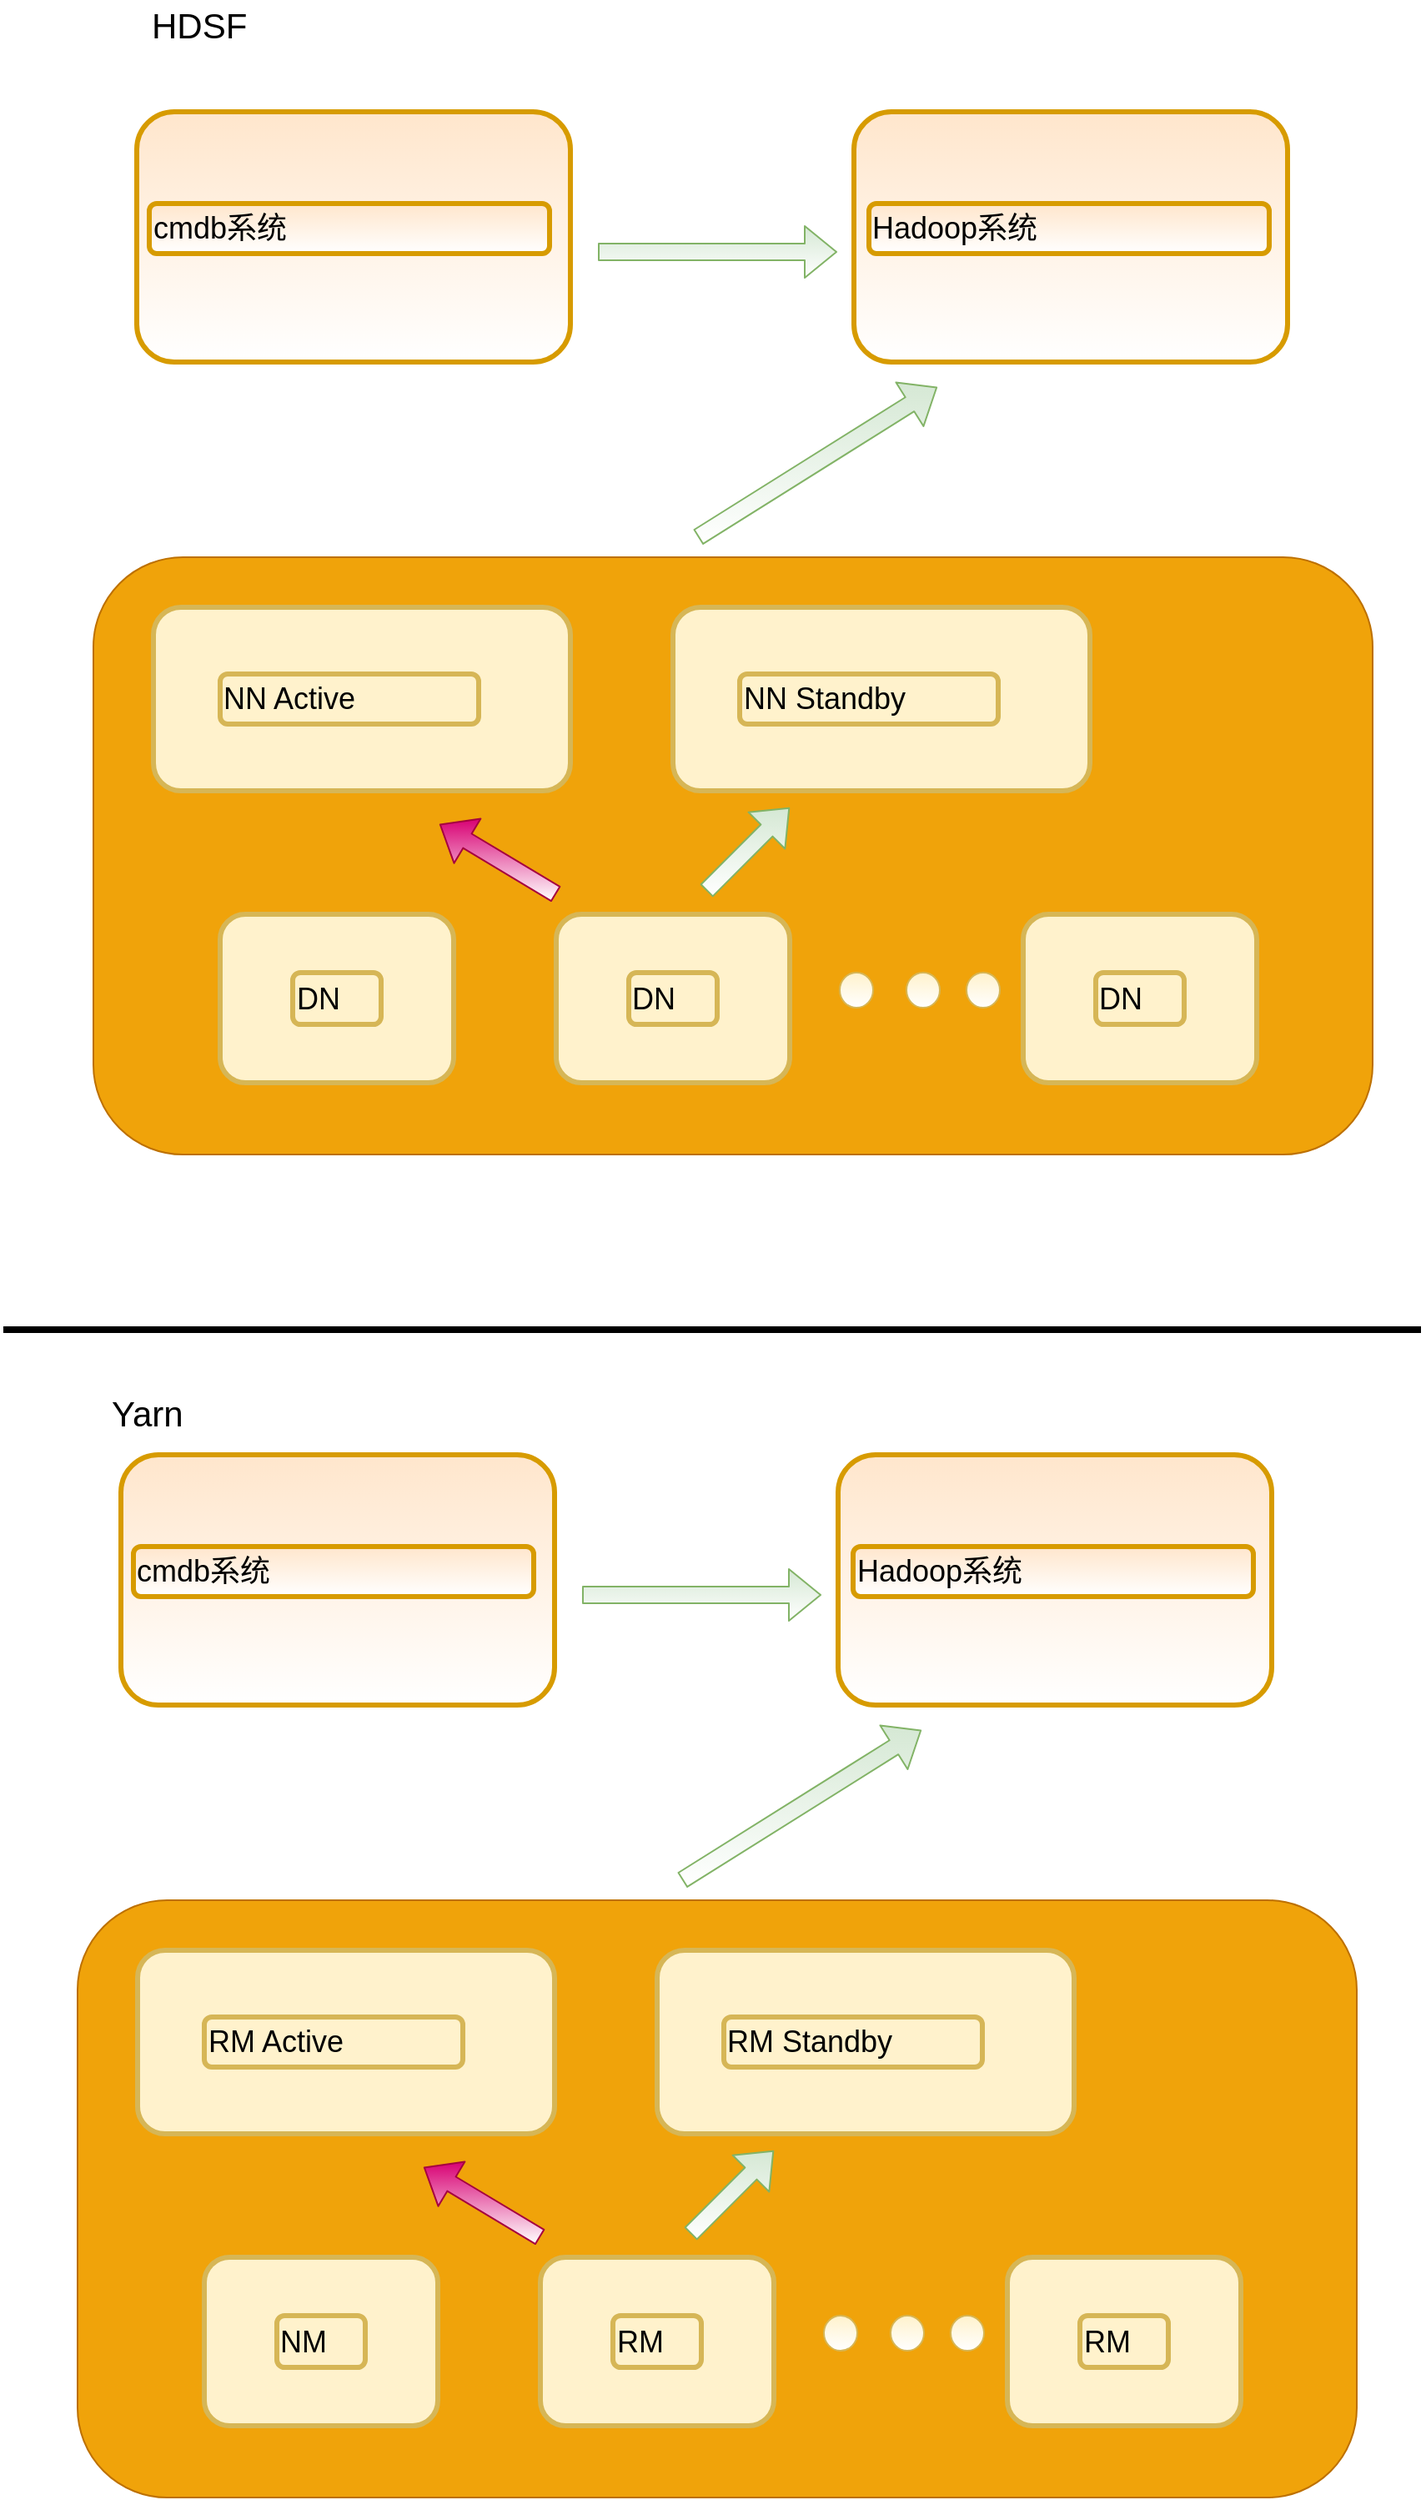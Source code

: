 <mxfile version="12.1.7" type="device" pages="1"><diagram id="3AEN6xQZywsoEJVc4Nco" name="第 1 页"><mxGraphModel dx="2669" dy="1042" grid="1" gridSize="10" guides="1" tooltips="1" connect="1" arrows="1" fold="1" page="1" pageScale="1" pageWidth="827" pageHeight="1169" math="0" shadow="0"><root><mxCell id="0"/><mxCell id="1" parent="0"/><mxCell id="sg1MTAga-Q_66FKi8WmS-4" value="&lt;br&gt;&lt;div&gt;&lt;/div&gt;" style="rounded=1;whiteSpace=wrap;html=1;strokeWidth=3;align=left;fillColor=#ffe6cc;strokeColor=#d79b00;gradientColor=#ffffff;" vertex="1" parent="1"><mxGeometry x="60" y="145" width="260" height="150" as="geometry"/></mxCell><mxCell id="sg1MTAga-Q_66FKi8WmS-22" value="" style="rounded=1;whiteSpace=wrap;html=1;fillColor=#f0a30a;strokeColor=#BD7000;fontColor=#ffffff;" vertex="1" parent="1"><mxGeometry x="34" y="412" width="767" height="358" as="geometry"/></mxCell><mxCell id="sg1MTAga-Q_66FKi8WmS-1" value="&lt;br&gt;&lt;div&gt;&lt;/div&gt;" style="rounded=1;whiteSpace=wrap;html=1;strokeWidth=3;align=left;fillColor=#ffe6cc;strokeColor=#d79b00;gradientColor=#ffffff;" vertex="1" parent="1"><mxGeometry x="490" y="145" width="260" height="150" as="geometry"/></mxCell><mxCell id="sg1MTAga-Q_66FKi8WmS-3" value="&lt;font style=&quot;font-size: 18px&quot;&gt;cmdb系统&lt;/font&gt;&lt;br&gt;&lt;div&gt;&lt;/div&gt;" style="rounded=1;whiteSpace=wrap;html=1;strokeWidth=3;align=left;fillColor=#ffe6cc;strokeColor=#d79b00;gradientColor=#ffffff;" vertex="1" parent="1"><mxGeometry x="67.5" y="200" width="240" height="30" as="geometry"/></mxCell><mxCell id="sg1MTAga-Q_66FKi8WmS-5" value="&lt;font style=&quot;font-size: 18px&quot;&gt;Hadoop系统&lt;/font&gt;&lt;br&gt;&lt;div&gt;&lt;/div&gt;" style="rounded=1;whiteSpace=wrap;html=1;strokeWidth=3;align=left;fillColor=#ffe6cc;strokeColor=#d79b00;gradientColor=#ffffff;" vertex="1" parent="1"><mxGeometry x="499" y="200" width="240" height="30" as="geometry"/></mxCell><mxCell id="sg1MTAga-Q_66FKi8WmS-6" value="&lt;br&gt;&lt;div&gt;&lt;/div&gt;" style="rounded=1;whiteSpace=wrap;html=1;strokeWidth=3;align=left;fillColor=#fff2cc;strokeColor=#d6b656;" vertex="1" parent="1"><mxGeometry x="70" y="442" width="250" height="110" as="geometry"/></mxCell><mxCell id="sg1MTAga-Q_66FKi8WmS-7" value="&lt;font style=&quot;font-size: 18px&quot;&gt;NN Active&lt;/font&gt;&lt;br&gt;&lt;div&gt;&lt;/div&gt;" style="rounded=1;whiteSpace=wrap;html=1;strokeWidth=3;align=left;fillColor=#fff2cc;strokeColor=#d6b656;" vertex="1" parent="1"><mxGeometry x="110" y="482" width="155" height="30" as="geometry"/></mxCell><mxCell id="sg1MTAga-Q_66FKi8WmS-8" value="&lt;br&gt;&lt;div&gt;&lt;/div&gt;" style="rounded=1;whiteSpace=wrap;html=1;strokeWidth=3;align=left;fillColor=#fff2cc;strokeColor=#d6b656;" vertex="1" parent="1"><mxGeometry x="110" y="626" width="140" height="101" as="geometry"/></mxCell><mxCell id="sg1MTAga-Q_66FKi8WmS-9" value="&lt;font style=&quot;font-size: 18px&quot;&gt;DN&lt;/font&gt;&lt;br&gt;&lt;div&gt;&lt;/div&gt;" style="rounded=1;whiteSpace=wrap;html=1;strokeWidth=3;align=left;fillColor=#fff2cc;strokeColor=#d6b656;" vertex="1" parent="1"><mxGeometry x="153.5" y="661" width="53" height="31" as="geometry"/></mxCell><mxCell id="sg1MTAga-Q_66FKi8WmS-10" value="&lt;br&gt;&lt;div&gt;&lt;/div&gt;" style="rounded=1;whiteSpace=wrap;html=1;strokeWidth=3;align=left;fillColor=#fff2cc;strokeColor=#d6b656;" vertex="1" parent="1"><mxGeometry x="311.5" y="626" width="140" height="101" as="geometry"/></mxCell><mxCell id="sg1MTAga-Q_66FKi8WmS-11" value="&lt;font style=&quot;font-size: 18px&quot;&gt;DN&lt;/font&gt;&lt;br&gt;&lt;div&gt;&lt;/div&gt;" style="rounded=1;whiteSpace=wrap;html=1;strokeWidth=3;align=left;fillColor=#fff2cc;strokeColor=#d6b656;" vertex="1" parent="1"><mxGeometry x="355" y="661" width="53" height="31" as="geometry"/></mxCell><mxCell id="sg1MTAga-Q_66FKi8WmS-12" value="&lt;br&gt;&lt;div&gt;&lt;/div&gt;" style="rounded=1;whiteSpace=wrap;html=1;strokeWidth=3;align=left;fillColor=#fff2cc;strokeColor=#d6b656;" vertex="1" parent="1"><mxGeometry x="381.5" y="442" width="250" height="110" as="geometry"/></mxCell><mxCell id="sg1MTAga-Q_66FKi8WmS-13" value="&lt;font style=&quot;font-size: 18px&quot;&gt;NN Standby&lt;/font&gt;&lt;br&gt;&lt;div&gt;&lt;/div&gt;" style="rounded=1;whiteSpace=wrap;html=1;strokeWidth=3;align=left;fillColor=#fff2cc;strokeColor=#d6b656;" vertex="1" parent="1"><mxGeometry x="421.5" y="482" width="155" height="30" as="geometry"/></mxCell><mxCell id="sg1MTAga-Q_66FKi8WmS-14" value="&lt;br&gt;&lt;div&gt;&lt;/div&gt;" style="rounded=1;whiteSpace=wrap;html=1;strokeWidth=3;align=left;fillColor=#fff2cc;strokeColor=#d6b656;" vertex="1" parent="1"><mxGeometry x="591.5" y="626" width="140" height="101" as="geometry"/></mxCell><mxCell id="sg1MTAga-Q_66FKi8WmS-15" value="&lt;font style=&quot;font-size: 18px&quot;&gt;DN&lt;/font&gt;&lt;br&gt;&lt;div&gt;&lt;/div&gt;" style="rounded=1;whiteSpace=wrap;html=1;strokeWidth=3;align=left;fillColor=#fff2cc;strokeColor=#d6b656;" vertex="1" parent="1"><mxGeometry x="635" y="661" width="53" height="31" as="geometry"/></mxCell><mxCell id="sg1MTAga-Q_66FKi8WmS-16" value="" style="ellipse;whiteSpace=wrap;html=1;fillColor=#fff2cc;strokeColor=#d6b656;gradientColor=#ffffff;" vertex="1" parent="1"><mxGeometry x="481.5" y="661" width="20" height="21" as="geometry"/></mxCell><mxCell id="sg1MTAga-Q_66FKi8WmS-19" value="" style="ellipse;whiteSpace=wrap;html=1;fillColor=#fff2cc;strokeColor=#d6b656;gradientColor=#ffffff;" vertex="1" parent="1"><mxGeometry x="521.5" y="661" width="20" height="21" as="geometry"/></mxCell><mxCell id="sg1MTAga-Q_66FKi8WmS-20" value="" style="shape=flexArrow;endArrow=classic;html=1;fillColor=#d5e8d4;strokeColor=#82b366;gradientColor=#ffffff;" edge="1" parent="1"><mxGeometry width="50" height="50" relative="1" as="geometry"><mxPoint x="401.5" y="612" as="sourcePoint"/><mxPoint x="451.5" y="562" as="targetPoint"/></mxGeometry></mxCell><mxCell id="sg1MTAga-Q_66FKi8WmS-21" value="" style="shape=flexArrow;endArrow=classic;html=1;fillColor=#d80073;strokeColor=#A50040;gradientColor=#ffffff;" edge="1" parent="1"><mxGeometry width="50" height="50" relative="1" as="geometry"><mxPoint x="311.5" y="614" as="sourcePoint"/><mxPoint x="241.5" y="572" as="targetPoint"/></mxGeometry></mxCell><mxCell id="sg1MTAga-Q_66FKi8WmS-23" value="" style="ellipse;whiteSpace=wrap;html=1;fillColor=#fff2cc;strokeColor=#d6b656;gradientColor=#ffffff;" vertex="1" parent="1"><mxGeometry x="557.5" y="661" width="20" height="21" as="geometry"/></mxCell><mxCell id="sg1MTAga-Q_66FKi8WmS-24" value="" style="shape=flexArrow;endArrow=classic;html=1;fillColor=#d5e8d4;strokeColor=#82b366;gradientColor=#ffffff;" edge="1" parent="1"><mxGeometry width="50" height="50" relative="1" as="geometry"><mxPoint x="396.5" y="400" as="sourcePoint"/><mxPoint x="540" y="310" as="targetPoint"/></mxGeometry></mxCell><mxCell id="sg1MTAga-Q_66FKi8WmS-25" value="" style="shape=flexArrow;endArrow=classic;html=1;fillColor=#d5e8d4;strokeColor=#82b366;gradientColor=#ffffff;" edge="1" parent="1"><mxGeometry width="50" height="50" relative="1" as="geometry"><mxPoint x="336.5" y="229" as="sourcePoint"/><mxPoint x="480" y="229" as="targetPoint"/></mxGeometry></mxCell><mxCell id="sg1MTAga-Q_66FKi8WmS-27" value="&lt;br&gt;&lt;div&gt;&lt;/div&gt;" style="rounded=1;whiteSpace=wrap;html=1;strokeWidth=3;align=left;fillColor=#ffe6cc;strokeColor=#d79b00;gradientColor=#ffffff;" vertex="1" parent="1"><mxGeometry x="50.5" y="950" width="260" height="150" as="geometry"/></mxCell><mxCell id="sg1MTAga-Q_66FKi8WmS-28" value="" style="rounded=1;whiteSpace=wrap;html=1;fillColor=#f0a30a;strokeColor=#BD7000;fontColor=#ffffff;" vertex="1" parent="1"><mxGeometry x="24.5" y="1217" width="767" height="358" as="geometry"/></mxCell><mxCell id="sg1MTAga-Q_66FKi8WmS-29" value="&lt;br&gt;&lt;div&gt;&lt;/div&gt;" style="rounded=1;whiteSpace=wrap;html=1;strokeWidth=3;align=left;fillColor=#ffe6cc;strokeColor=#d79b00;gradientColor=#ffffff;" vertex="1" parent="1"><mxGeometry x="480.5" y="950" width="260" height="150" as="geometry"/></mxCell><mxCell id="sg1MTAga-Q_66FKi8WmS-30" value="&lt;font style=&quot;font-size: 18px&quot;&gt;cmdb系统&lt;/font&gt;&lt;br&gt;&lt;div&gt;&lt;/div&gt;" style="rounded=1;whiteSpace=wrap;html=1;strokeWidth=3;align=left;fillColor=#ffe6cc;strokeColor=#d79b00;gradientColor=#ffffff;" vertex="1" parent="1"><mxGeometry x="58" y="1005" width="240" height="30" as="geometry"/></mxCell><mxCell id="sg1MTAga-Q_66FKi8WmS-31" value="&lt;font style=&quot;font-size: 18px&quot;&gt;Hadoop系统&lt;/font&gt;&lt;br&gt;&lt;div&gt;&lt;/div&gt;" style="rounded=1;whiteSpace=wrap;html=1;strokeWidth=3;align=left;fillColor=#ffe6cc;strokeColor=#d79b00;gradientColor=#ffffff;" vertex="1" parent="1"><mxGeometry x="489.5" y="1005" width="240" height="30" as="geometry"/></mxCell><mxCell id="sg1MTAga-Q_66FKi8WmS-32" value="&lt;br&gt;&lt;div&gt;&lt;/div&gt;" style="rounded=1;whiteSpace=wrap;html=1;strokeWidth=3;align=left;fillColor=#fff2cc;strokeColor=#d6b656;" vertex="1" parent="1"><mxGeometry x="60.5" y="1247" width="250" height="110" as="geometry"/></mxCell><mxCell id="sg1MTAga-Q_66FKi8WmS-33" value="&lt;font style=&quot;font-size: 18px&quot;&gt;RM Active&lt;/font&gt;&lt;br&gt;&lt;div&gt;&lt;/div&gt;" style="rounded=1;whiteSpace=wrap;html=1;strokeWidth=3;align=left;fillColor=#fff2cc;strokeColor=#d6b656;" vertex="1" parent="1"><mxGeometry x="100.5" y="1287" width="155" height="30" as="geometry"/></mxCell><mxCell id="sg1MTAga-Q_66FKi8WmS-34" value="&lt;br&gt;&lt;div&gt;&lt;/div&gt;" style="rounded=1;whiteSpace=wrap;html=1;strokeWidth=3;align=left;fillColor=#fff2cc;strokeColor=#d6b656;" vertex="1" parent="1"><mxGeometry x="100.5" y="1431" width="140" height="101" as="geometry"/></mxCell><mxCell id="sg1MTAga-Q_66FKi8WmS-35" value="&lt;font style=&quot;font-size: 18px&quot;&gt;NM&lt;/font&gt;&lt;br&gt;&lt;div&gt;&lt;/div&gt;" style="rounded=1;whiteSpace=wrap;html=1;strokeWidth=3;align=left;fillColor=#fff2cc;strokeColor=#d6b656;" vertex="1" parent="1"><mxGeometry x="144" y="1466" width="53" height="31" as="geometry"/></mxCell><mxCell id="sg1MTAga-Q_66FKi8WmS-36" value="&lt;br&gt;&lt;div&gt;&lt;/div&gt;" style="rounded=1;whiteSpace=wrap;html=1;strokeWidth=3;align=left;fillColor=#fff2cc;strokeColor=#d6b656;" vertex="1" parent="1"><mxGeometry x="302" y="1431" width="140" height="101" as="geometry"/></mxCell><mxCell id="sg1MTAga-Q_66FKi8WmS-37" value="&lt;font style=&quot;font-size: 18px&quot;&gt;RM&lt;/font&gt;&lt;br&gt;&lt;div&gt;&lt;/div&gt;" style="rounded=1;whiteSpace=wrap;html=1;strokeWidth=3;align=left;fillColor=#fff2cc;strokeColor=#d6b656;" vertex="1" parent="1"><mxGeometry x="345.5" y="1466" width="53" height="31" as="geometry"/></mxCell><mxCell id="sg1MTAga-Q_66FKi8WmS-38" value="&lt;br&gt;&lt;div&gt;&lt;/div&gt;" style="rounded=1;whiteSpace=wrap;html=1;strokeWidth=3;align=left;fillColor=#fff2cc;strokeColor=#d6b656;" vertex="1" parent="1"><mxGeometry x="372" y="1247" width="250" height="110" as="geometry"/></mxCell><mxCell id="sg1MTAga-Q_66FKi8WmS-39" value="&lt;font style=&quot;font-size: 18px&quot;&gt;RM Standby&lt;/font&gt;&lt;br&gt;&lt;div&gt;&lt;/div&gt;" style="rounded=1;whiteSpace=wrap;html=1;strokeWidth=3;align=left;fillColor=#fff2cc;strokeColor=#d6b656;" vertex="1" parent="1"><mxGeometry x="412" y="1287" width="155" height="30" as="geometry"/></mxCell><mxCell id="sg1MTAga-Q_66FKi8WmS-40" value="&lt;br&gt;&lt;div&gt;&lt;/div&gt;" style="rounded=1;whiteSpace=wrap;html=1;strokeWidth=3;align=left;fillColor=#fff2cc;strokeColor=#d6b656;" vertex="1" parent="1"><mxGeometry x="582" y="1431" width="140" height="101" as="geometry"/></mxCell><mxCell id="sg1MTAga-Q_66FKi8WmS-41" value="&lt;font style=&quot;font-size: 18px&quot;&gt;RM&lt;/font&gt;&lt;br&gt;&lt;div&gt;&lt;/div&gt;" style="rounded=1;whiteSpace=wrap;html=1;strokeWidth=3;align=left;fillColor=#fff2cc;strokeColor=#d6b656;" vertex="1" parent="1"><mxGeometry x="625.5" y="1466" width="53" height="31" as="geometry"/></mxCell><mxCell id="sg1MTAga-Q_66FKi8WmS-42" value="" style="ellipse;whiteSpace=wrap;html=1;fillColor=#fff2cc;strokeColor=#d6b656;gradientColor=#ffffff;" vertex="1" parent="1"><mxGeometry x="472" y="1466" width="20" height="21" as="geometry"/></mxCell><mxCell id="sg1MTAga-Q_66FKi8WmS-43" value="" style="ellipse;whiteSpace=wrap;html=1;fillColor=#fff2cc;strokeColor=#d6b656;gradientColor=#ffffff;" vertex="1" parent="1"><mxGeometry x="512" y="1466" width="20" height="21" as="geometry"/></mxCell><mxCell id="sg1MTAga-Q_66FKi8WmS-44" value="" style="shape=flexArrow;endArrow=classic;html=1;fillColor=#d5e8d4;strokeColor=#82b366;gradientColor=#ffffff;" edge="1" parent="1"><mxGeometry width="50" height="50" relative="1" as="geometry"><mxPoint x="392" y="1417.0" as="sourcePoint"/><mxPoint x="442" y="1367.0" as="targetPoint"/></mxGeometry></mxCell><mxCell id="sg1MTAga-Q_66FKi8WmS-45" value="" style="shape=flexArrow;endArrow=classic;html=1;fillColor=#d80073;strokeColor=#A50040;gradientColor=#ffffff;" edge="1" parent="1"><mxGeometry width="50" height="50" relative="1" as="geometry"><mxPoint x="302" y="1419" as="sourcePoint"/><mxPoint x="232" y="1377.0" as="targetPoint"/></mxGeometry></mxCell><mxCell id="sg1MTAga-Q_66FKi8WmS-46" value="" style="ellipse;whiteSpace=wrap;html=1;fillColor=#fff2cc;strokeColor=#d6b656;gradientColor=#ffffff;" vertex="1" parent="1"><mxGeometry x="548" y="1466" width="20" height="21" as="geometry"/></mxCell><mxCell id="sg1MTAga-Q_66FKi8WmS-47" value="" style="shape=flexArrow;endArrow=classic;html=1;fillColor=#d5e8d4;strokeColor=#82b366;gradientColor=#ffffff;" edge="1" parent="1"><mxGeometry width="50" height="50" relative="1" as="geometry"><mxPoint x="387" y="1205" as="sourcePoint"/><mxPoint x="530.5" y="1115" as="targetPoint"/></mxGeometry></mxCell><mxCell id="sg1MTAga-Q_66FKi8WmS-48" value="" style="shape=flexArrow;endArrow=classic;html=1;fillColor=#d5e8d4;strokeColor=#82b366;gradientColor=#ffffff;" edge="1" parent="1"><mxGeometry width="50" height="50" relative="1" as="geometry"><mxPoint x="327" y="1034" as="sourcePoint"/><mxPoint x="470.5" y="1034" as="targetPoint"/></mxGeometry></mxCell><mxCell id="sg1MTAga-Q_66FKi8WmS-49" value="" style="line;strokeWidth=4;html=1;perimeter=backbonePerimeter;points=[];outlineConnect=0;gradientColor=#ffffff;" vertex="1" parent="1"><mxGeometry x="-20" y="870" width="850" height="10" as="geometry"/></mxCell><mxCell id="sg1MTAga-Q_66FKi8WmS-50" value="&lt;font style=&quot;font-size: 21px&quot;&gt;HDSF&lt;/font&gt;" style="text;html=1;resizable=0;points=[];autosize=1;align=left;verticalAlign=top;spacingTop=-4;" vertex="1" parent="1"><mxGeometry x="67" y="78" width="70" height="20" as="geometry"/></mxCell><mxCell id="sg1MTAga-Q_66FKi8WmS-51" value="&lt;font style=&quot;font-size: 21px&quot;&gt;Yarn&lt;/font&gt;" style="text;html=1;resizable=0;points=[];autosize=1;align=left;verticalAlign=top;spacingTop=-4;" vertex="1" parent="1"><mxGeometry x="43" y="910" width="60" height="20" as="geometry"/></mxCell></root></mxGraphModel></diagram></mxfile>